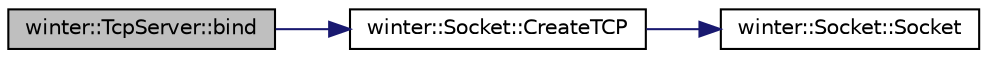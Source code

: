 digraph "winter::TcpServer::bind"
{
 // LATEX_PDF_SIZE
  edge [fontname="Helvetica",fontsize="10",labelfontname="Helvetica",labelfontsize="10"];
  node [fontname="Helvetica",fontsize="10",shape=record];
  rankdir="LR";
  Node1 [label="winter::TcpServer::bind",height=0.2,width=0.4,color="black", fillcolor="grey75", style="filled", fontcolor="black",tooltip="绑定地址数组"];
  Node1 -> Node2 [color="midnightblue",fontsize="10",style="solid",fontname="Helvetica"];
  Node2 [label="winter::Socket::CreateTCP",height=0.2,width=0.4,color="black", fillcolor="white", style="filled",URL="$classwinter_1_1Socket.html#abca38232328a6db2fcf7d51345d92c5e",tooltip="创建TCP Socket(满足地址类型)"];
  Node2 -> Node3 [color="midnightblue",fontsize="10",style="solid",fontname="Helvetica"];
  Node3 [label="winter::Socket::Socket",height=0.2,width=0.4,color="black", fillcolor="white", style="filled",URL="$classwinter_1_1Socket.html#a4a3ddfb5115035765347d566ac5da786",tooltip="Socket构造函数"];
}
